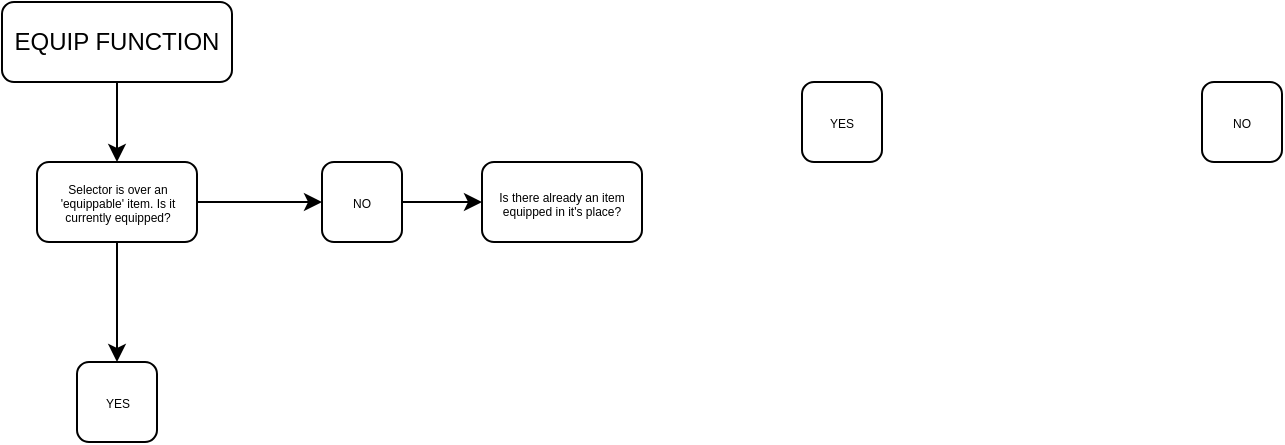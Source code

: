 <mxfile version="24.1.0" type="device">
  <diagram name="Page-1" id="gKYqRI-5yuIGOABqSGbJ">
    <mxGraphModel dx="1030" dy="642" grid="1" gridSize="10" guides="1" tooltips="1" connect="1" arrows="1" fold="1" page="1" pageScale="1" pageWidth="850" pageHeight="1100" math="0" shadow="0">
      <root>
        <mxCell id="0" />
        <mxCell id="1" parent="0" />
        <mxCell id="DsBhjwMzgaidIlR-vrUR-4" style="edgeStyle=orthogonalEdgeStyle;rounded=0;orthogonalLoop=1;jettySize=auto;html=1;exitX=0.5;exitY=1;exitDx=0;exitDy=0;entryX=0.5;entryY=0;entryDx=0;entryDy=0;" edge="1" parent="1" source="DsBhjwMzgaidIlR-vrUR-1" target="DsBhjwMzgaidIlR-vrUR-2">
          <mxGeometry relative="1" as="geometry" />
        </mxCell>
        <mxCell id="DsBhjwMzgaidIlR-vrUR-1" value="EQUIP FUNCTION" style="rounded=1;whiteSpace=wrap;html=1;" vertex="1" parent="1">
          <mxGeometry x="80" y="40" width="115" height="40" as="geometry" />
        </mxCell>
        <mxCell id="DsBhjwMzgaidIlR-vrUR-5" style="edgeStyle=orthogonalEdgeStyle;rounded=0;orthogonalLoop=1;jettySize=auto;html=1;exitX=1;exitY=0.5;exitDx=0;exitDy=0;entryX=0;entryY=0.5;entryDx=0;entryDy=0;" edge="1" parent="1" source="DsBhjwMzgaidIlR-vrUR-2" target="DsBhjwMzgaidIlR-vrUR-8">
          <mxGeometry relative="1" as="geometry">
            <mxPoint x="240" y="140" as="targetPoint" />
          </mxGeometry>
        </mxCell>
        <mxCell id="DsBhjwMzgaidIlR-vrUR-6" style="edgeStyle=orthogonalEdgeStyle;rounded=0;orthogonalLoop=1;jettySize=auto;html=1;exitX=0.5;exitY=1;exitDx=0;exitDy=0;" edge="1" parent="1" source="DsBhjwMzgaidIlR-vrUR-2" target="DsBhjwMzgaidIlR-vrUR-7">
          <mxGeometry relative="1" as="geometry">
            <mxPoint x="137.667" y="200" as="targetPoint" />
          </mxGeometry>
        </mxCell>
        <mxCell id="DsBhjwMzgaidIlR-vrUR-2" value="&lt;p style=&quot;line-height: 40%;&quot;&gt;&lt;font style=&quot;font-size: 6px;&quot;&gt;Selector is over an &#39;equippable&#39; item. Is it currently equipped?&lt;/font&gt;&lt;/p&gt;" style="rounded=1;whiteSpace=wrap;html=1;" vertex="1" parent="1">
          <mxGeometry x="97.5" y="120" width="80" height="40" as="geometry" />
        </mxCell>
        <mxCell id="DsBhjwMzgaidIlR-vrUR-7" value="&lt;p style=&quot;line-height: 40%;&quot;&gt;&lt;span style=&quot;font-size: 6px;&quot;&gt;YES&lt;/span&gt;&lt;/p&gt;" style="rounded=1;whiteSpace=wrap;html=1;" vertex="1" parent="1">
          <mxGeometry x="117.5" y="220" width="40" height="40" as="geometry" />
        </mxCell>
        <mxCell id="DsBhjwMzgaidIlR-vrUR-12" style="edgeStyle=orthogonalEdgeStyle;rounded=0;orthogonalLoop=1;jettySize=auto;html=1;entryX=0;entryY=0.5;entryDx=0;entryDy=0;" edge="1" parent="1" source="DsBhjwMzgaidIlR-vrUR-8" target="DsBhjwMzgaidIlR-vrUR-11">
          <mxGeometry relative="1" as="geometry" />
        </mxCell>
        <mxCell id="DsBhjwMzgaidIlR-vrUR-8" value="&lt;p style=&quot;line-height: 40%;&quot;&gt;&lt;span style=&quot;font-size: 6px;&quot;&gt;NO&lt;/span&gt;&lt;/p&gt;" style="rounded=1;whiteSpace=wrap;html=1;" vertex="1" parent="1">
          <mxGeometry x="240" y="120" width="40" height="40" as="geometry" />
        </mxCell>
        <mxCell id="DsBhjwMzgaidIlR-vrUR-11" value="&lt;p style=&quot;line-height: 40%;&quot;&gt;&lt;font style=&quot;font-size: 6px;&quot;&gt;Is there already an item equipped in it&#39;s place?&lt;/font&gt;&lt;/p&gt;" style="rounded=1;whiteSpace=wrap;html=1;" vertex="1" parent="1">
          <mxGeometry x="320" y="120" width="80" height="40" as="geometry" />
        </mxCell>
        <mxCell id="DsBhjwMzgaidIlR-vrUR-13" value="&lt;p style=&quot;line-height: 40%;&quot;&gt;&lt;span style=&quot;font-size: 6px;&quot;&gt;YES&lt;/span&gt;&lt;/p&gt;" style="rounded=1;whiteSpace=wrap;html=1;" vertex="1" parent="1">
          <mxGeometry x="480" y="80" width="40" height="40" as="geometry" />
        </mxCell>
        <mxCell id="DsBhjwMzgaidIlR-vrUR-14" value="&lt;p style=&quot;line-height: 40%;&quot;&gt;&lt;span style=&quot;font-size: 6px;&quot;&gt;NO&lt;/span&gt;&lt;/p&gt;" style="rounded=1;whiteSpace=wrap;html=1;" vertex="1" parent="1">
          <mxGeometry x="680" y="80" width="40" height="40" as="geometry" />
        </mxCell>
      </root>
    </mxGraphModel>
  </diagram>
</mxfile>
